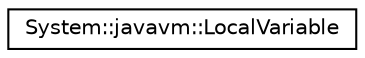digraph G
{
  edge [fontname="Helvetica",fontsize="10",labelfontname="Helvetica",labelfontsize="10"];
  node [fontname="Helvetica",fontsize="10",shape=record];
  rankdir="LR";
  Node1 [label="System::javavm::LocalVariable",height=0.2,width=0.4,color="black", fillcolor="white", style="filled",URL="$class_system_1_1javavm_1_1_local_variable.html"];
}
